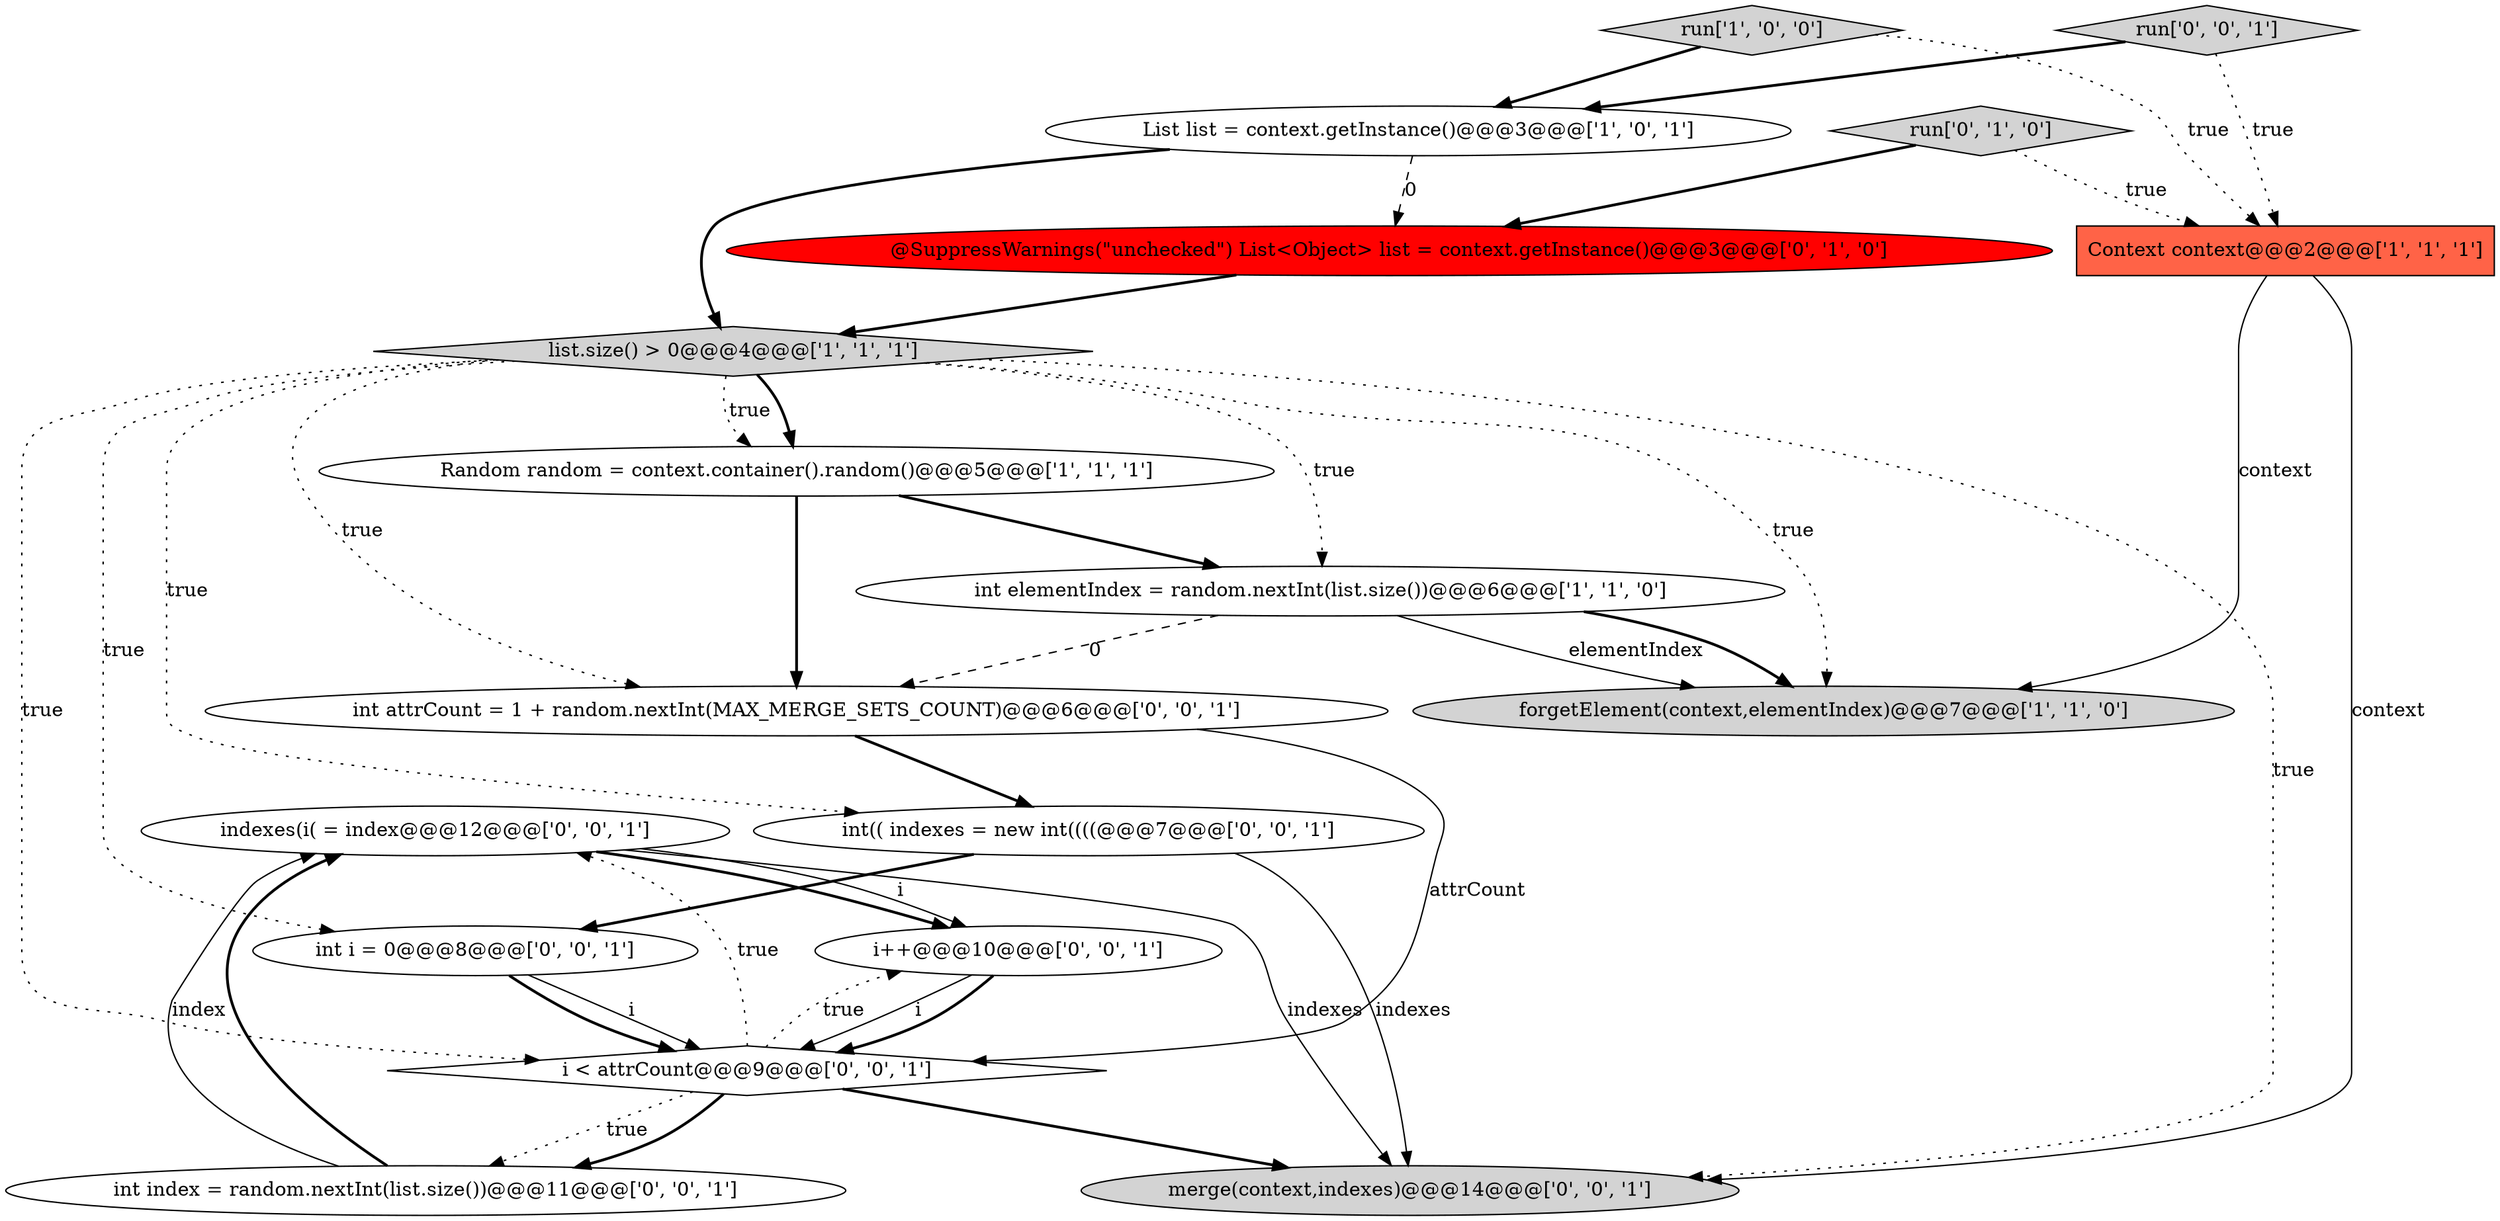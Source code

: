 digraph {
6 [style = filled, label = "Context context@@@2@@@['1', '1', '1']", fillcolor = tomato, shape = box image = "AAA0AAABBB1BBB"];
9 [style = filled, label = "merge(context,indexes)@@@14@@@['0', '0', '1']", fillcolor = lightgray, shape = ellipse image = "AAA0AAABBB3BBB"];
11 [style = filled, label = "i++@@@10@@@['0', '0', '1']", fillcolor = white, shape = ellipse image = "AAA0AAABBB3BBB"];
7 [style = filled, label = "run['0', '1', '0']", fillcolor = lightgray, shape = diamond image = "AAA0AAABBB2BBB"];
13 [style = filled, label = "indexes(i( = index@@@12@@@['0', '0', '1']", fillcolor = white, shape = ellipse image = "AAA0AAABBB3BBB"];
10 [style = filled, label = "int attrCount = 1 + random.nextInt(MAX_MERGE_SETS_COUNT)@@@6@@@['0', '0', '1']", fillcolor = white, shape = ellipse image = "AAA0AAABBB3BBB"];
1 [style = filled, label = "run['1', '0', '0']", fillcolor = lightgray, shape = diamond image = "AAA0AAABBB1BBB"];
15 [style = filled, label = "int index = random.nextInt(list.size())@@@11@@@['0', '0', '1']", fillcolor = white, shape = ellipse image = "AAA0AAABBB3BBB"];
14 [style = filled, label = "int i = 0@@@8@@@['0', '0', '1']", fillcolor = white, shape = ellipse image = "AAA0AAABBB3BBB"];
16 [style = filled, label = "run['0', '0', '1']", fillcolor = lightgray, shape = diamond image = "AAA0AAABBB3BBB"];
5 [style = filled, label = "forgetElement(context,elementIndex)@@@7@@@['1', '1', '0']", fillcolor = lightgray, shape = ellipse image = "AAA0AAABBB1BBB"];
3 [style = filled, label = "Random random = context.container().random()@@@5@@@['1', '1', '1']", fillcolor = white, shape = ellipse image = "AAA0AAABBB1BBB"];
0 [style = filled, label = "List list = context.getInstance()@@@3@@@['1', '0', '1']", fillcolor = white, shape = ellipse image = "AAA0AAABBB1BBB"];
8 [style = filled, label = "@SuppressWarnings(\"unchecked\") List<Object> list = context.getInstance()@@@3@@@['0', '1', '0']", fillcolor = red, shape = ellipse image = "AAA1AAABBB2BBB"];
17 [style = filled, label = "i < attrCount@@@9@@@['0', '0', '1']", fillcolor = white, shape = diamond image = "AAA0AAABBB3BBB"];
4 [style = filled, label = "list.size() > 0@@@4@@@['1', '1', '1']", fillcolor = lightgray, shape = diamond image = "AAA0AAABBB1BBB"];
2 [style = filled, label = "int elementIndex = random.nextInt(list.size())@@@6@@@['1', '1', '0']", fillcolor = white, shape = ellipse image = "AAA0AAABBB1BBB"];
12 [style = filled, label = "int(( indexes = new int((((@@@7@@@['0', '0', '1']", fillcolor = white, shape = ellipse image = "AAA0AAABBB3BBB"];
4->5 [style = dotted, label="true"];
4->3 [style = bold, label=""];
7->6 [style = dotted, label="true"];
16->0 [style = bold, label=""];
15->13 [style = bold, label=""];
14->17 [style = solid, label="i"];
4->10 [style = dotted, label="true"];
11->17 [style = solid, label="i"];
17->9 [style = bold, label=""];
13->9 [style = solid, label="indexes"];
14->17 [style = bold, label=""];
1->0 [style = bold, label=""];
15->13 [style = solid, label="index"];
4->14 [style = dotted, label="true"];
7->8 [style = bold, label=""];
13->11 [style = bold, label=""];
6->5 [style = solid, label="context"];
2->10 [style = dashed, label="0"];
6->9 [style = solid, label="context"];
3->10 [style = bold, label=""];
12->9 [style = solid, label="indexes"];
13->11 [style = solid, label="i"];
4->3 [style = dotted, label="true"];
17->15 [style = dotted, label="true"];
10->17 [style = solid, label="attrCount"];
3->2 [style = bold, label=""];
0->4 [style = bold, label=""];
10->12 [style = bold, label=""];
12->14 [style = bold, label=""];
17->15 [style = bold, label=""];
11->17 [style = bold, label=""];
1->6 [style = dotted, label="true"];
0->8 [style = dashed, label="0"];
8->4 [style = bold, label=""];
4->9 [style = dotted, label="true"];
4->12 [style = dotted, label="true"];
17->13 [style = dotted, label="true"];
4->17 [style = dotted, label="true"];
2->5 [style = solid, label="elementIndex"];
4->2 [style = dotted, label="true"];
16->6 [style = dotted, label="true"];
2->5 [style = bold, label=""];
17->11 [style = dotted, label="true"];
}
